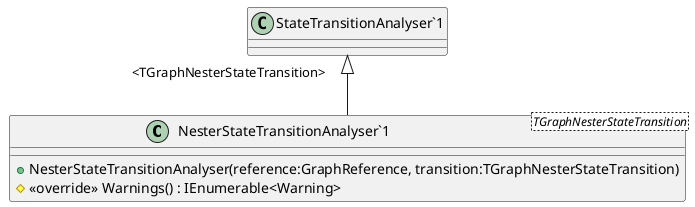 @startuml
class "NesterStateTransitionAnalyser`1"<TGraphNesterStateTransition> {
    + NesterStateTransitionAnalyser(reference:GraphReference, transition:TGraphNesterStateTransition)
    # <<override>> Warnings() : IEnumerable<Warning>
}
"StateTransitionAnalyser`1" "<TGraphNesterStateTransition>" <|-- "NesterStateTransitionAnalyser`1"
@enduml
